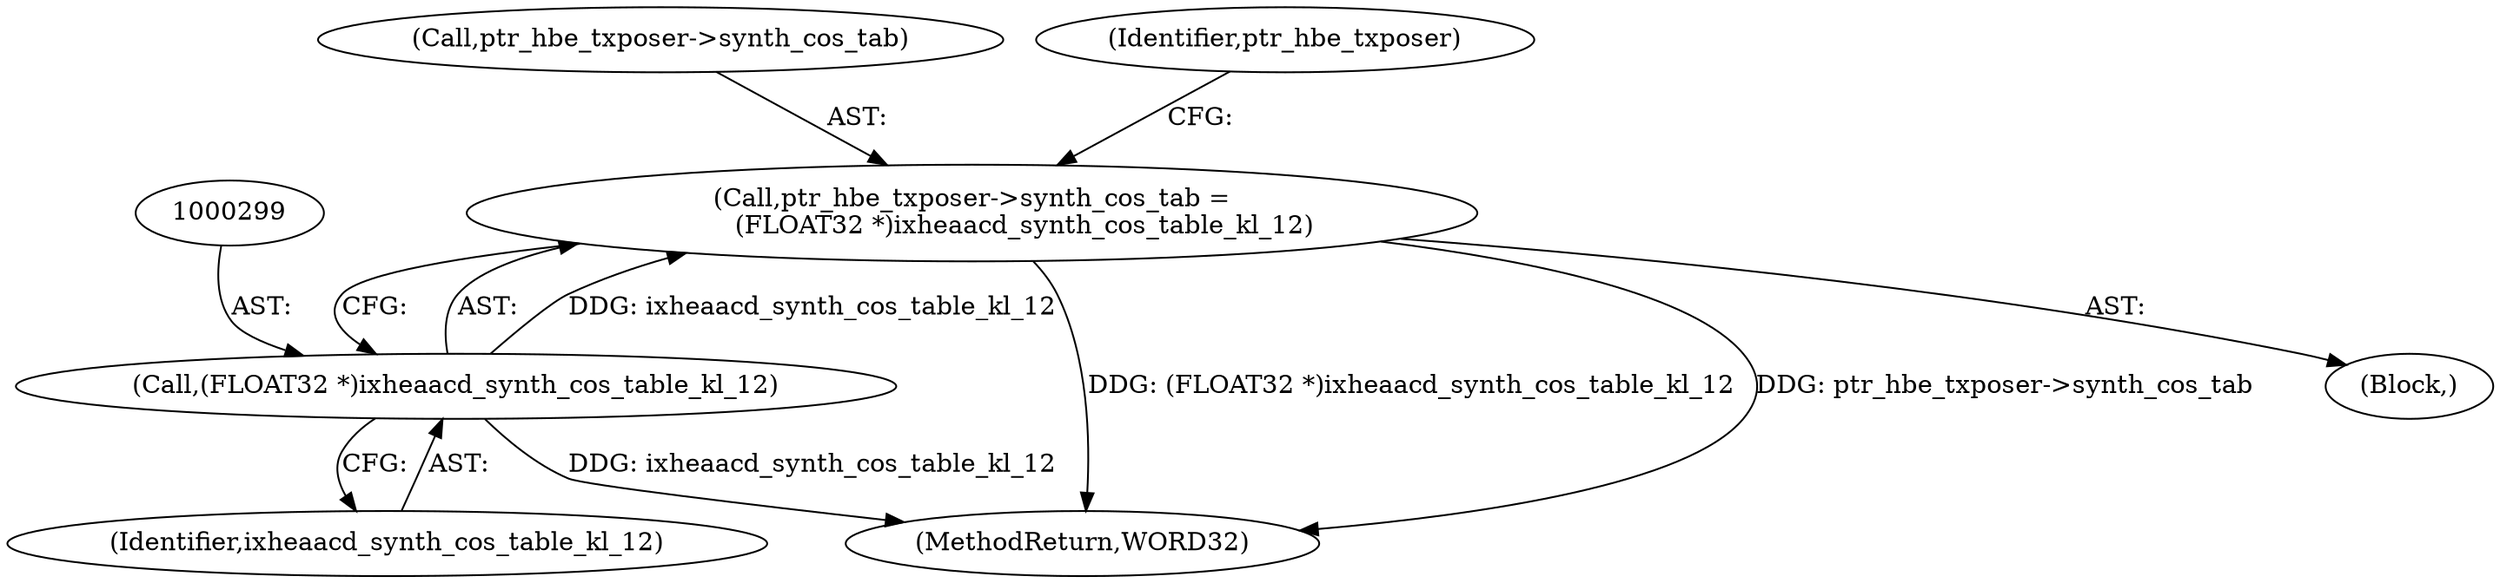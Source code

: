 digraph "0_Android_04e8cd58f075bec5892e369c8deebca9c67e855c_4@pointer" {
"1000294" [label="(Call,ptr_hbe_txposer->synth_cos_tab =\n             (FLOAT32 *)ixheaacd_synth_cos_table_kl_12)"];
"1000298" [label="(Call,(FLOAT32 *)ixheaacd_synth_cos_table_kl_12)"];
"1000298" [label="(Call,(FLOAT32 *)ixheaacd_synth_cos_table_kl_12)"];
"1000295" [label="(Call,ptr_hbe_txposer->synth_cos_tab)"];
"1000591" [label="(MethodReturn,WORD32)"];
"1000294" [label="(Call,ptr_hbe_txposer->synth_cos_tab =\n             (FLOAT32 *)ixheaacd_synth_cos_table_kl_12)"];
"1000236" [label="(Block,)"];
"1000300" [label="(Identifier,ixheaacd_synth_cos_table_kl_12)"];
"1000303" [label="(Identifier,ptr_hbe_txposer)"];
"1000294" -> "1000236"  [label="AST: "];
"1000294" -> "1000298"  [label="CFG: "];
"1000295" -> "1000294"  [label="AST: "];
"1000298" -> "1000294"  [label="AST: "];
"1000303" -> "1000294"  [label="CFG: "];
"1000294" -> "1000591"  [label="DDG: (FLOAT32 *)ixheaacd_synth_cos_table_kl_12"];
"1000294" -> "1000591"  [label="DDG: ptr_hbe_txposer->synth_cos_tab"];
"1000298" -> "1000294"  [label="DDG: ixheaacd_synth_cos_table_kl_12"];
"1000298" -> "1000300"  [label="CFG: "];
"1000299" -> "1000298"  [label="AST: "];
"1000300" -> "1000298"  [label="AST: "];
"1000298" -> "1000591"  [label="DDG: ixheaacd_synth_cos_table_kl_12"];
}
